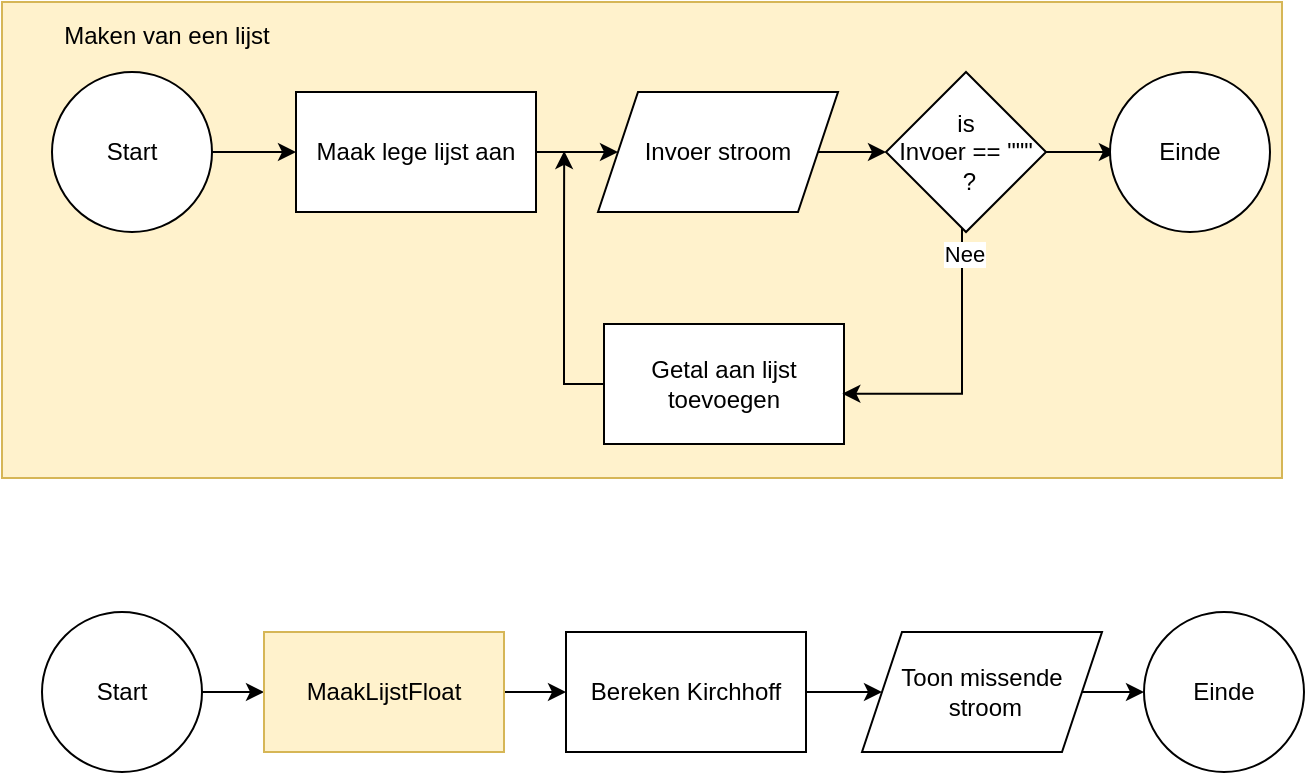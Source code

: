 <mxfile version="18.0.1" type="device"><diagram id="T_2uOhDEJWca3W7NCocS" name="Pagina-1"><mxGraphModel dx="1318" dy="856" grid="0" gridSize="10" guides="1" tooltips="1" connect="1" arrows="1" fold="1" page="1" pageScale="1" pageWidth="827" pageHeight="1169" math="0" shadow="0"><root><mxCell id="0"/><mxCell id="1" parent="0"/><mxCell id="_wRNdk-DfjNcCgrd_pLJ-17" value="" style="rounded=0;whiteSpace=wrap;html=1;fillColor=#fff2cc;strokeColor=#d6b656;" parent="1" vertex="1"><mxGeometry x="53" y="53" width="640" height="238" as="geometry"/></mxCell><mxCell id="_wRNdk-DfjNcCgrd_pLJ-3" value="" style="edgeStyle=orthogonalEdgeStyle;rounded=0;orthogonalLoop=1;jettySize=auto;html=1;" parent="1" source="_wRNdk-DfjNcCgrd_pLJ-1" target="_wRNdk-DfjNcCgrd_pLJ-2" edge="1"><mxGeometry relative="1" as="geometry"/></mxCell><mxCell id="_wRNdk-DfjNcCgrd_pLJ-1" value="Start" style="ellipse;whiteSpace=wrap;html=1;aspect=fixed;" parent="1" vertex="1"><mxGeometry x="78" y="88" width="80" height="80" as="geometry"/></mxCell><mxCell id="_wRNdk-DfjNcCgrd_pLJ-5" value="" style="edgeStyle=orthogonalEdgeStyle;rounded=0;orthogonalLoop=1;jettySize=auto;html=1;" parent="1" source="_wRNdk-DfjNcCgrd_pLJ-2" target="_wRNdk-DfjNcCgrd_pLJ-4" edge="1"><mxGeometry relative="1" as="geometry"/></mxCell><mxCell id="_wRNdk-DfjNcCgrd_pLJ-2" value="Maak lege lijst aan" style="rounded=0;whiteSpace=wrap;html=1;" parent="1" vertex="1"><mxGeometry x="200" y="98" width="120" height="60" as="geometry"/></mxCell><mxCell id="_wRNdk-DfjNcCgrd_pLJ-9" value="" style="edgeStyle=orthogonalEdgeStyle;rounded=0;orthogonalLoop=1;jettySize=auto;html=1;" parent="1" source="_wRNdk-DfjNcCgrd_pLJ-4" target="_wRNdk-DfjNcCgrd_pLJ-8" edge="1"><mxGeometry relative="1" as="geometry"/></mxCell><mxCell id="_wRNdk-DfjNcCgrd_pLJ-4" value="Invoer stroom" style="shape=parallelogram;perimeter=parallelogramPerimeter;whiteSpace=wrap;html=1;fixedSize=1;" parent="1" vertex="1"><mxGeometry x="351" y="98" width="120" height="60" as="geometry"/></mxCell><mxCell id="_wRNdk-DfjNcCgrd_pLJ-14" style="edgeStyle=orthogonalEdgeStyle;rounded=0;orthogonalLoop=1;jettySize=auto;html=1;" parent="1" source="_wRNdk-DfjNcCgrd_pLJ-6" edge="1"><mxGeometry relative="1" as="geometry"><mxPoint x="334.087" y="127.478" as="targetPoint"/></mxGeometry></mxCell><mxCell id="_wRNdk-DfjNcCgrd_pLJ-6" value="Getal aan lijst toevoegen" style="rounded=0;whiteSpace=wrap;html=1;" parent="1" vertex="1"><mxGeometry x="354" y="214" width="120" height="60" as="geometry"/></mxCell><mxCell id="_wRNdk-DfjNcCgrd_pLJ-12" style="edgeStyle=orthogonalEdgeStyle;rounded=0;orthogonalLoop=1;jettySize=auto;html=1;entryX=0.993;entryY=0.581;entryDx=0;entryDy=0;entryPerimeter=0;" parent="1" source="_wRNdk-DfjNcCgrd_pLJ-8" target="_wRNdk-DfjNcCgrd_pLJ-6" edge="1"><mxGeometry relative="1" as="geometry"><Array as="points"><mxPoint x="533" y="249"/></Array></mxGeometry></mxCell><mxCell id="_wRNdk-DfjNcCgrd_pLJ-13" value="Nee" style="edgeLabel;html=1;align=center;verticalAlign=middle;resizable=0;points=[];" parent="_wRNdk-DfjNcCgrd_pLJ-12" vertex="1" connectable="0"><mxGeometry x="-0.825" y="1" relative="1" as="geometry"><mxPoint as="offset"/></mxGeometry></mxCell><mxCell id="_wRNdk-DfjNcCgrd_pLJ-15" style="edgeStyle=orthogonalEdgeStyle;rounded=0;orthogonalLoop=1;jettySize=auto;html=1;" parent="1" source="_wRNdk-DfjNcCgrd_pLJ-8" edge="1"><mxGeometry relative="1" as="geometry"><mxPoint x="610.435" y="128" as="targetPoint"/></mxGeometry></mxCell><mxCell id="_wRNdk-DfjNcCgrd_pLJ-8" value="is&lt;br&gt;Invoer == &quot;&quot;&quot;&lt;br&gt;&amp;nbsp;?" style="rhombus;whiteSpace=wrap;html=1;" parent="1" vertex="1"><mxGeometry x="495" y="88" width="80" height="80" as="geometry"/></mxCell><mxCell id="_wRNdk-DfjNcCgrd_pLJ-16" value="Einde" style="ellipse;whiteSpace=wrap;html=1;aspect=fixed;" parent="1" vertex="1"><mxGeometry x="607" y="88" width="80" height="80" as="geometry"/></mxCell><mxCell id="_wRNdk-DfjNcCgrd_pLJ-18" value="Maken van een lijst" style="text;html=1;strokeColor=none;fillColor=none;align=center;verticalAlign=middle;whiteSpace=wrap;rounded=0;" parent="1" vertex="1"><mxGeometry x="60" y="55" width="151" height="30" as="geometry"/></mxCell><mxCell id="_wRNdk-DfjNcCgrd_pLJ-26" value="" style="edgeStyle=orthogonalEdgeStyle;rounded=0;orthogonalLoop=1;jettySize=auto;html=1;" parent="1" source="_wRNdk-DfjNcCgrd_pLJ-20" target="_wRNdk-DfjNcCgrd_pLJ-21" edge="1"><mxGeometry relative="1" as="geometry"/></mxCell><mxCell id="_wRNdk-DfjNcCgrd_pLJ-20" value="Start" style="ellipse;whiteSpace=wrap;html=1;aspect=fixed;" parent="1" vertex="1"><mxGeometry x="73" y="358" width="80" height="80" as="geometry"/></mxCell><mxCell id="_wRNdk-DfjNcCgrd_pLJ-27" value="" style="edgeStyle=orthogonalEdgeStyle;rounded=0;orthogonalLoop=1;jettySize=auto;html=1;" parent="1" source="_wRNdk-DfjNcCgrd_pLJ-21" target="_wRNdk-DfjNcCgrd_pLJ-22" edge="1"><mxGeometry relative="1" as="geometry"/></mxCell><mxCell id="_wRNdk-DfjNcCgrd_pLJ-21" value="MaakLijstFloat" style="rounded=0;whiteSpace=wrap;html=1;fillColor=#fff2cc;strokeColor=#d6b656;" parent="1" vertex="1"><mxGeometry x="184" y="368" width="120" height="60" as="geometry"/></mxCell><mxCell id="_wRNdk-DfjNcCgrd_pLJ-28" value="" style="edgeStyle=orthogonalEdgeStyle;rounded=0;orthogonalLoop=1;jettySize=auto;html=1;" parent="1" source="_wRNdk-DfjNcCgrd_pLJ-22" target="_wRNdk-DfjNcCgrd_pLJ-23" edge="1"><mxGeometry relative="1" as="geometry"/></mxCell><mxCell id="_wRNdk-DfjNcCgrd_pLJ-22" value="Bereken Kirchhoff" style="rounded=0;whiteSpace=wrap;html=1;" parent="1" vertex="1"><mxGeometry x="335" y="368" width="120" height="60" as="geometry"/></mxCell><mxCell id="_wRNdk-DfjNcCgrd_pLJ-29" value="" style="edgeStyle=orthogonalEdgeStyle;rounded=0;orthogonalLoop=1;jettySize=auto;html=1;" parent="1" source="_wRNdk-DfjNcCgrd_pLJ-23" target="_wRNdk-DfjNcCgrd_pLJ-24" edge="1"><mxGeometry relative="1" as="geometry"/></mxCell><mxCell id="_wRNdk-DfjNcCgrd_pLJ-23" value="Toon missende&lt;br&gt;&amp;nbsp;stroom" style="shape=parallelogram;perimeter=parallelogramPerimeter;whiteSpace=wrap;html=1;fixedSize=1;" parent="1" vertex="1"><mxGeometry x="483" y="368" width="120" height="60" as="geometry"/></mxCell><mxCell id="_wRNdk-DfjNcCgrd_pLJ-24" value="Einde" style="ellipse;whiteSpace=wrap;html=1;aspect=fixed;" parent="1" vertex="1"><mxGeometry x="624" y="358" width="80" height="80" as="geometry"/></mxCell></root></mxGraphModel></diagram></mxfile>